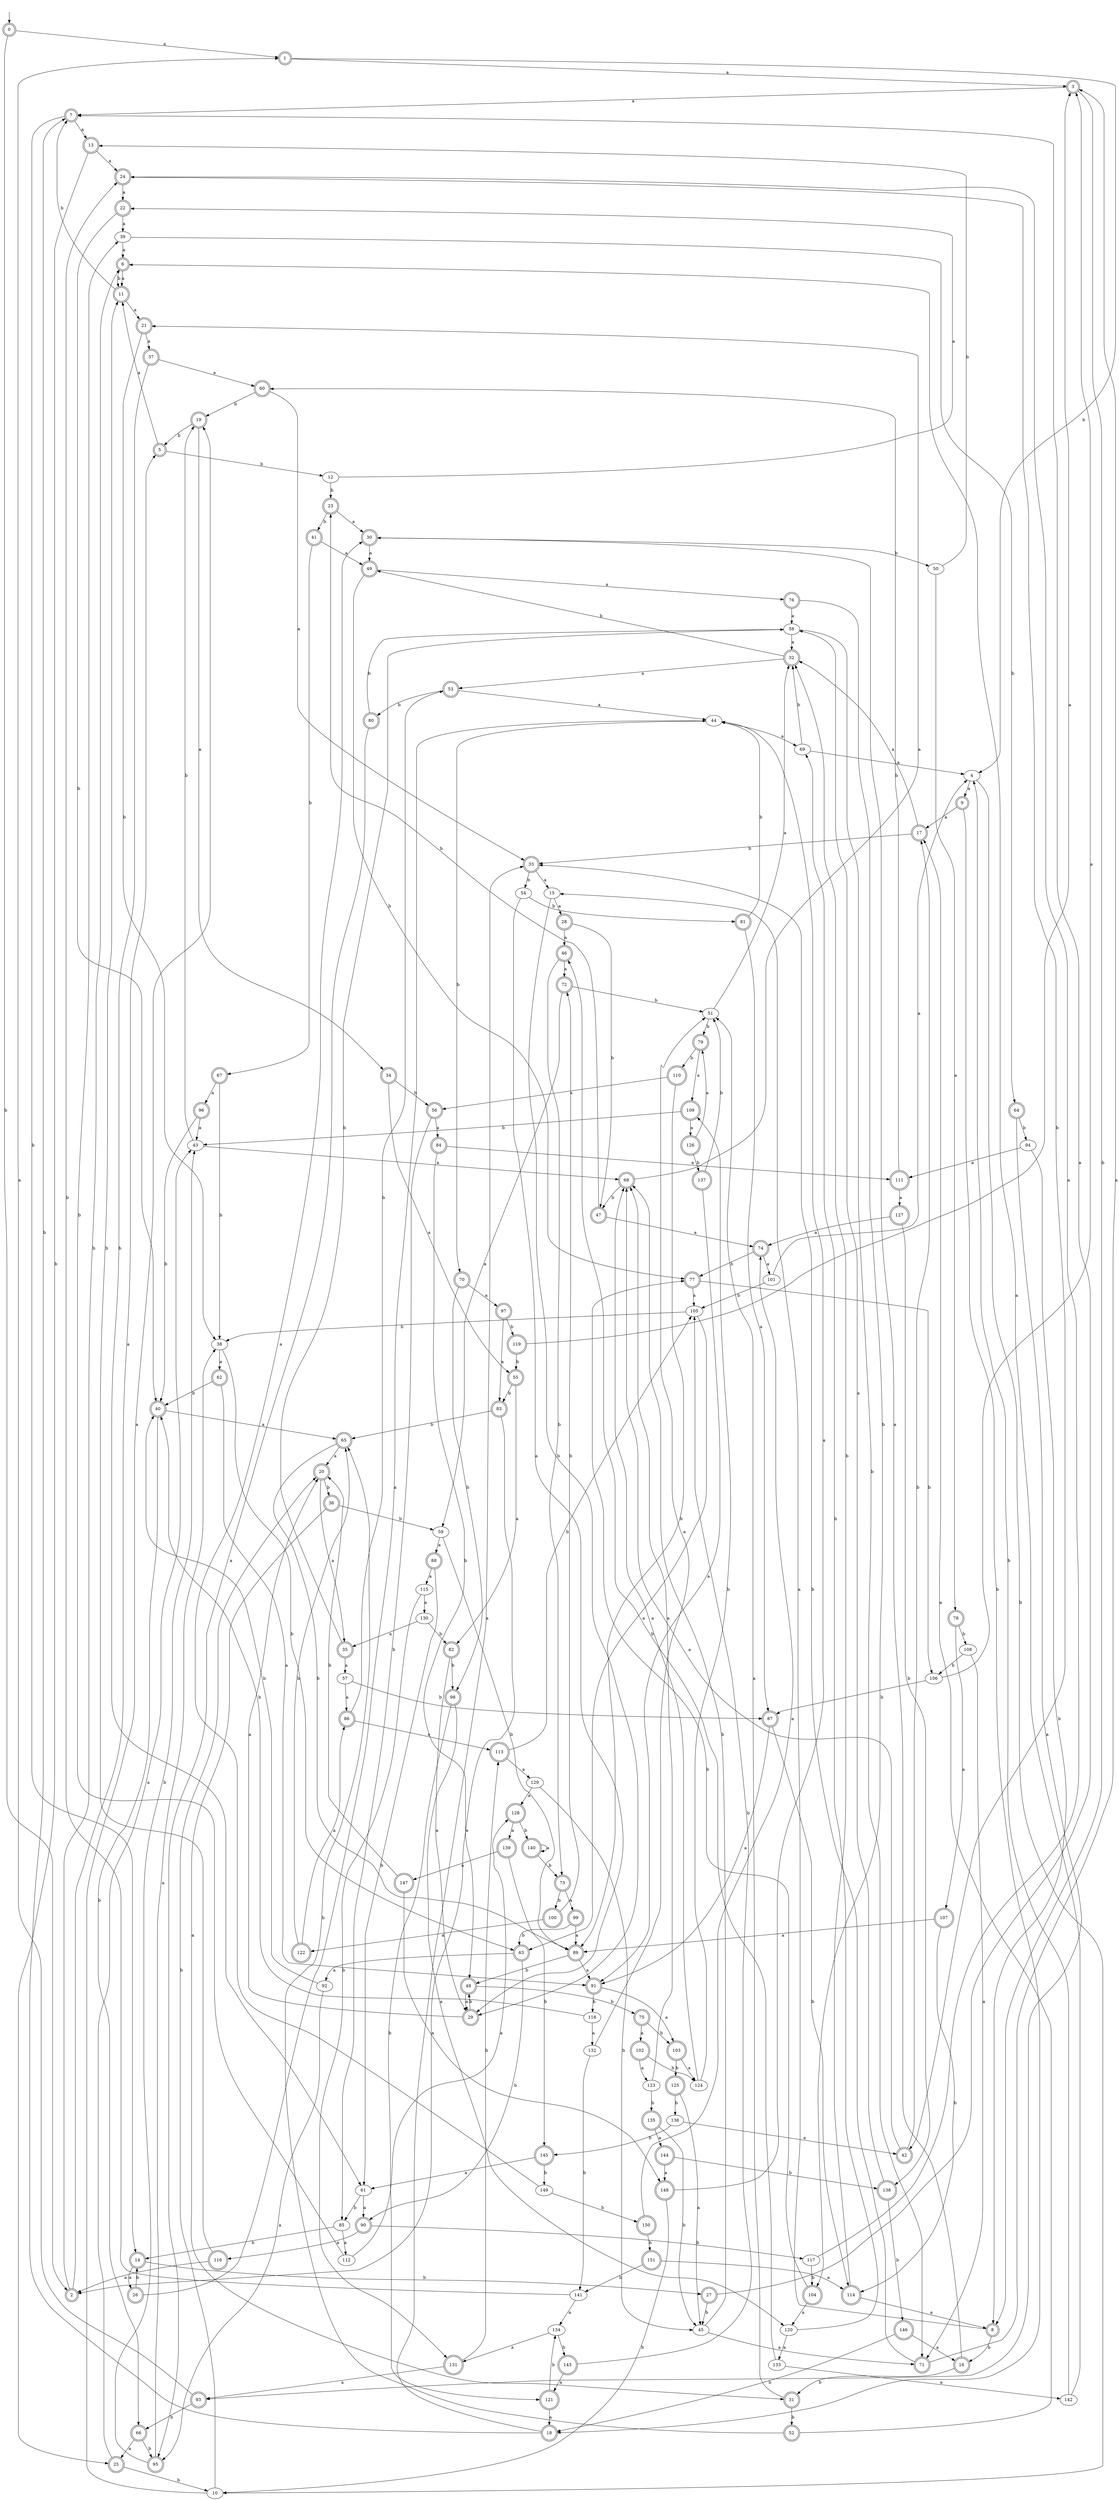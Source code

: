 digraph RandomDFA {
  __start0 [label="", shape=none];
  __start0 -> 0 [label=""];
  0 [shape=circle] [shape=doublecircle]
  0 -> 1 [label="a"]
  0 -> 2 [label="b"]
  1 [shape=doublecircle]
  1 -> 3 [label="a"]
  1 -> 4 [label="b"]
  2 [shape=doublecircle]
  2 -> 5 [label="a"]
  2 -> 6 [label="b"]
  3 [shape=doublecircle]
  3 -> 7 [label="a"]
  3 -> 8 [label="b"]
  4
  4 -> 9 [label="a"]
  4 -> 10 [label="b"]
  5 [shape=doublecircle]
  5 -> 11 [label="a"]
  5 -> 12 [label="b"]
  6 [shape=doublecircle]
  6 -> 11 [label="a"]
  6 -> 11 [label="b"]
  7 [shape=doublecircle]
  7 -> 13 [label="a"]
  7 -> 14 [label="b"]
  8 [shape=doublecircle]
  8 -> 15 [label="a"]
  8 -> 16 [label="b"]
  9 [shape=doublecircle]
  9 -> 17 [label="a"]
  9 -> 18 [label="b"]
  10
  10 -> 19 [label="a"]
  10 -> 20 [label="b"]
  11 [shape=doublecircle]
  11 -> 21 [label="a"]
  11 -> 7 [label="b"]
  12
  12 -> 22 [label="a"]
  12 -> 23 [label="b"]
  13 [shape=doublecircle]
  13 -> 24 [label="a"]
  13 -> 25 [label="b"]
  14 [shape=doublecircle]
  14 -> 26 [label="a"]
  14 -> 27 [label="b"]
  15
  15 -> 28 [label="a"]
  15 -> 29 [label="b"]
  16 [shape=doublecircle]
  16 -> 30 [label="a"]
  16 -> 31 [label="b"]
  17 [shape=doublecircle]
  17 -> 32 [label="a"]
  17 -> 33 [label="b"]
  18 [shape=doublecircle]
  18 -> 33 [label="a"]
  18 -> 7 [label="b"]
  19 [shape=doublecircle]
  19 -> 34 [label="a"]
  19 -> 5 [label="b"]
  20 [shape=doublecircle]
  20 -> 35 [label="a"]
  20 -> 36 [label="b"]
  21 [shape=doublecircle]
  21 -> 37 [label="a"]
  21 -> 38 [label="b"]
  22 [shape=doublecircle]
  22 -> 39 [label="a"]
  22 -> 40 [label="b"]
  23 [shape=doublecircle]
  23 -> 30 [label="a"]
  23 -> 41 [label="b"]
  24 [shape=doublecircle]
  24 -> 22 [label="a"]
  24 -> 42 [label="b"]
  25 [shape=doublecircle]
  25 -> 43 [label="a"]
  25 -> 10 [label="b"]
  26 [shape=doublecircle]
  26 -> 44 [label="a"]
  26 -> 14 [label="b"]
  27 [shape=doublecircle]
  27 -> 7 [label="a"]
  27 -> 45 [label="b"]
  28 [shape=doublecircle]
  28 -> 46 [label="a"]
  28 -> 47 [label="b"]
  29 [shape=doublecircle]
  29 -> 20 [label="a"]
  29 -> 48 [label="b"]
  30 [shape=doublecircle]
  30 -> 49 [label="a"]
  30 -> 50 [label="b"]
  31 [shape=doublecircle]
  31 -> 51 [label="a"]
  31 -> 52 [label="b"]
  32 [shape=doublecircle]
  32 -> 53 [label="a"]
  32 -> 49 [label="b"]
  33 [shape=doublecircle]
  33 -> 15 [label="a"]
  33 -> 54 [label="b"]
  34 [shape=doublecircle]
  34 -> 55 [label="a"]
  34 -> 56 [label="b"]
  35 [shape=doublecircle]
  35 -> 57 [label="a"]
  35 -> 58 [label="b"]
  36 [shape=doublecircle]
  36 -> 31 [label="a"]
  36 -> 59 [label="b"]
  37 [shape=doublecircle]
  37 -> 60 [label="a"]
  37 -> 61 [label="b"]
  38
  38 -> 62 [label="a"]
  38 -> 63 [label="b"]
  39
  39 -> 6 [label="a"]
  39 -> 64 [label="b"]
  40 [shape=doublecircle]
  40 -> 65 [label="a"]
  40 -> 66 [label="b"]
  41 [shape=doublecircle]
  41 -> 49 [label="a"]
  41 -> 67 [label="b"]
  42 [shape=doublecircle]
  42 -> 68 [label="a"]
  42 -> 17 [label="b"]
  43
  43 -> 68 [label="a"]
  43 -> 19 [label="b"]
  44
  44 -> 69 [label="a"]
  44 -> 70 [label="b"]
  45
  45 -> 71 [label="a"]
  45 -> 68 [label="b"]
  46 [shape=doublecircle]
  46 -> 72 [label="a"]
  46 -> 73 [label="b"]
  47 [shape=doublecircle]
  47 -> 74 [label="a"]
  47 -> 23 [label="b"]
  48 [shape=doublecircle]
  48 -> 29 [label="a"]
  48 -> 75 [label="b"]
  49 [shape=doublecircle]
  49 -> 76 [label="a"]
  49 -> 77 [label="b"]
  50
  50 -> 78 [label="a"]
  50 -> 13 [label="b"]
  51
  51 -> 32 [label="a"]
  51 -> 79 [label="b"]
  52 [shape=doublecircle]
  52 -> 17 [label="a"]
  52 -> 65 [label="b"]
  53 [shape=doublecircle]
  53 -> 44 [label="a"]
  53 -> 80 [label="b"]
  54
  54 -> 29 [label="a"]
  54 -> 81 [label="b"]
  55 [shape=doublecircle]
  55 -> 82 [label="a"]
  55 -> 83 [label="b"]
  56 [shape=doublecircle]
  56 -> 84 [label="a"]
  56 -> 85 [label="b"]
  57
  57 -> 86 [label="a"]
  57 -> 87 [label="b"]
  58
  58 -> 32 [label="a"]
  58 -> 71 [label="b"]
  59
  59 -> 88 [label="a"]
  59 -> 89 [label="b"]
  60 [shape=doublecircle]
  60 -> 33 [label="a"]
  60 -> 19 [label="b"]
  61
  61 -> 90 [label="a"]
  61 -> 85 [label="b"]
  62 [shape=doublecircle]
  62 -> 91 [label="a"]
  62 -> 40 [label="b"]
  63 [shape=doublecircle]
  63 -> 92 [label="a"]
  63 -> 90 [label="b"]
  64 [shape=doublecircle]
  64 -> 93 [label="a"]
  64 -> 94 [label="b"]
  65 [shape=doublecircle]
  65 -> 20 [label="a"]
  65 -> 89 [label="b"]
  66 [shape=doublecircle]
  66 -> 25 [label="a"]
  66 -> 95 [label="b"]
  67 [shape=doublecircle]
  67 -> 96 [label="a"]
  67 -> 38 [label="b"]
  68 [shape=doublecircle]
  68 -> 21 [label="a"]
  68 -> 47 [label="b"]
  69
  69 -> 4 [label="a"]
  69 -> 32 [label="b"]
  70 [shape=doublecircle]
  70 -> 97 [label="a"]
  70 -> 98 [label="b"]
  71 [shape=doublecircle]
  71 -> 3 [label="a"]
  71 -> 33 [label="b"]
  72 [shape=doublecircle]
  72 -> 59 [label="a"]
  72 -> 51 [label="b"]
  73 [shape=doublecircle]
  73 -> 99 [label="a"]
  73 -> 100 [label="b"]
  74 [shape=doublecircle]
  74 -> 101 [label="a"]
  74 -> 77 [label="b"]
  75 [shape=doublecircle]
  75 -> 102 [label="a"]
  75 -> 103 [label="b"]
  76 [shape=doublecircle]
  76 -> 58 [label="a"]
  76 -> 104 [label="b"]
  77 [shape=doublecircle]
  77 -> 105 [label="a"]
  77 -> 106 [label="b"]
  78 [shape=doublecircle]
  78 -> 107 [label="a"]
  78 -> 108 [label="b"]
  79 [shape=doublecircle]
  79 -> 109 [label="a"]
  79 -> 110 [label="b"]
  80 [shape=doublecircle]
  80 -> 95 [label="a"]
  80 -> 58 [label="b"]
  81 [shape=doublecircle]
  81 -> 87 [label="a"]
  81 -> 44 [label="b"]
  82 [shape=doublecircle]
  82 -> 29 [label="a"]
  82 -> 98 [label="b"]
  83 [shape=doublecircle]
  83 -> 2 [label="a"]
  83 -> 65 [label="b"]
  84 [shape=doublecircle]
  84 -> 111 [label="a"]
  84 -> 48 [label="b"]
  85
  85 -> 112 [label="a"]
  85 -> 14 [label="b"]
  86 [shape=doublecircle]
  86 -> 113 [label="a"]
  86 -> 53 [label="b"]
  87 [shape=doublecircle]
  87 -> 91 [label="a"]
  87 -> 114 [label="b"]
  88 [shape=doublecircle]
  88 -> 115 [label="a"]
  88 -> 61 [label="b"]
  89 [shape=doublecircle]
  89 -> 91 [label="a"]
  89 -> 48 [label="b"]
  90 [shape=doublecircle]
  90 -> 116 [label="a"]
  90 -> 117 [label="b"]
  91 [shape=doublecircle]
  91 -> 103 [label="a"]
  91 -> 118 [label="b"]
  92
  92 -> 95 [label="a"]
  92 -> 40 [label="b"]
  93 [shape=doublecircle]
  93 -> 1 [label="a"]
  93 -> 66 [label="b"]
  94
  94 -> 111 [label="a"]
  94 -> 8 [label="b"]
  95 [shape=doublecircle]
  95 -> 38 [label="a"]
  95 -> 43 [label="b"]
  96 [shape=doublecircle]
  96 -> 43 [label="a"]
  96 -> 40 [label="b"]
  97 [shape=doublecircle]
  97 -> 83 [label="a"]
  97 -> 119 [label="b"]
  98 [shape=doublecircle]
  98 -> 120 [label="a"]
  98 -> 121 [label="b"]
  99 [shape=doublecircle]
  99 -> 89 [label="a"]
  99 -> 63 [label="b"]
  100 [shape=doublecircle]
  100 -> 122 [label="a"]
  100 -> 72 [label="b"]
  101
  101 -> 4 [label="a"]
  101 -> 105 [label="b"]
  102 [shape=doublecircle]
  102 -> 123 [label="a"]
  102 -> 124 [label="b"]
  103 [shape=doublecircle]
  103 -> 124 [label="a"]
  103 -> 125 [label="b"]
  104 [shape=doublecircle]
  104 -> 120 [label="a"]
  104 -> 77 [label="b"]
  105
  105 -> 63 [label="a"]
  105 -> 38 [label="b"]
  106
  106 -> 3 [label="a"]
  106 -> 87 [label="b"]
  107 [shape=doublecircle]
  107 -> 89 [label="a"]
  107 -> 114 [label="b"]
  108
  108 -> 71 [label="a"]
  108 -> 106 [label="b"]
  109 [shape=doublecircle]
  109 -> 126 [label="a"]
  109 -> 43 [label="b"]
  110 [shape=doublecircle]
  110 -> 56 [label="a"]
  110 -> 89 [label="b"]
  111 [shape=doublecircle]
  111 -> 127 [label="a"]
  111 -> 60 [label="b"]
  112
  112 -> 128 [label="a"]
  112 -> 39 [label="b"]
  113 [shape=doublecircle]
  113 -> 129 [label="a"]
  113 -> 105 [label="b"]
  114 [shape=doublecircle]
  114 -> 8 [label="a"]
  114 -> 32 [label="b"]
  115
  115 -> 130 [label="a"]
  115 -> 131 [label="b"]
  116 [shape=doublecircle]
  116 -> 2 [label="a"]
  116 -> 11 [label="b"]
  117
  117 -> 24 [label="a"]
  117 -> 104 [label="b"]
  118
  118 -> 132 [label="a"]
  118 -> 40 [label="b"]
  119 [shape=doublecircle]
  119 -> 3 [label="a"]
  119 -> 55 [label="b"]
  120
  120 -> 133 [label="a"]
  120 -> 69 [label="b"]
  121 [shape=doublecircle]
  121 -> 18 [label="a"]
  121 -> 134 [label="b"]
  122 [shape=doublecircle]
  122 -> 86 [label="a"]
  122 -> 65 [label="b"]
  123
  123 -> 68 [label="a"]
  123 -> 135 [label="b"]
  124
  124 -> 68 [label="a"]
  124 -> 109 [label="b"]
  125 [shape=doublecircle]
  125 -> 45 [label="a"]
  125 -> 136 [label="b"]
  126 [shape=doublecircle]
  126 -> 79 [label="a"]
  126 -> 137 [label="b"]
  127 [shape=doublecircle]
  127 -> 74 [label="a"]
  127 -> 138 [label="b"]
  128 [shape=doublecircle]
  128 -> 139 [label="a"]
  128 -> 140 [label="b"]
  129
  129 -> 128 [label="a"]
  129 -> 45 [label="b"]
  130
  130 -> 35 [label="a"]
  130 -> 82 [label="b"]
  131 [shape=doublecircle]
  131 -> 93 [label="a"]
  131 -> 113 [label="b"]
  132
  132 -> 51 [label="a"]
  132 -> 141 [label="b"]
  133
  133 -> 142 [label="a"]
  133 -> 46 [label="b"]
  134
  134 -> 131 [label="a"]
  134 -> 143 [label="b"]
  135 [shape=doublecircle]
  135 -> 144 [label="a"]
  135 -> 45 [label="b"]
  136
  136 -> 42 [label="a"]
  136 -> 145 [label="b"]
  137 [shape=doublecircle]
  137 -> 91 [label="a"]
  137 -> 51 [label="b"]
  138 [shape=doublecircle]
  138 -> 58 [label="a"]
  138 -> 146 [label="b"]
  139 [shape=doublecircle]
  139 -> 147 [label="a"]
  139 -> 145 [label="b"]
  140 [shape=doublecircle]
  140 -> 140 [label="a"]
  140 -> 73 [label="b"]
  141
  141 -> 134 [label="a"]
  141 -> 24 [label="b"]
  142
  142 -> 6 [label="a"]
  142 -> 4 [label="b"]
  143 [shape=doublecircle]
  143 -> 121 [label="a"]
  143 -> 105 [label="b"]
  144 [shape=doublecircle]
  144 -> 148 [label="a"]
  144 -> 138 [label="b"]
  145 [shape=doublecircle]
  145 -> 61 [label="a"]
  145 -> 149 [label="b"]
  146 [shape=doublecircle]
  146 -> 16 [label="a"]
  146 -> 18 [label="b"]
  147 [shape=doublecircle]
  147 -> 148 [label="a"]
  147 -> 20 [label="b"]
  148 [shape=doublecircle]
  148 -> 44 [label="a"]
  148 -> 10 [label="b"]
  149
  149 -> 30 [label="a"]
  149 -> 150 [label="b"]
  150 [shape=doublecircle]
  150 -> 74 [label="a"]
  150 -> 151 [label="b"]
  151 [shape=doublecircle]
  151 -> 114 [label="a"]
  151 -> 141 [label="b"]
}
